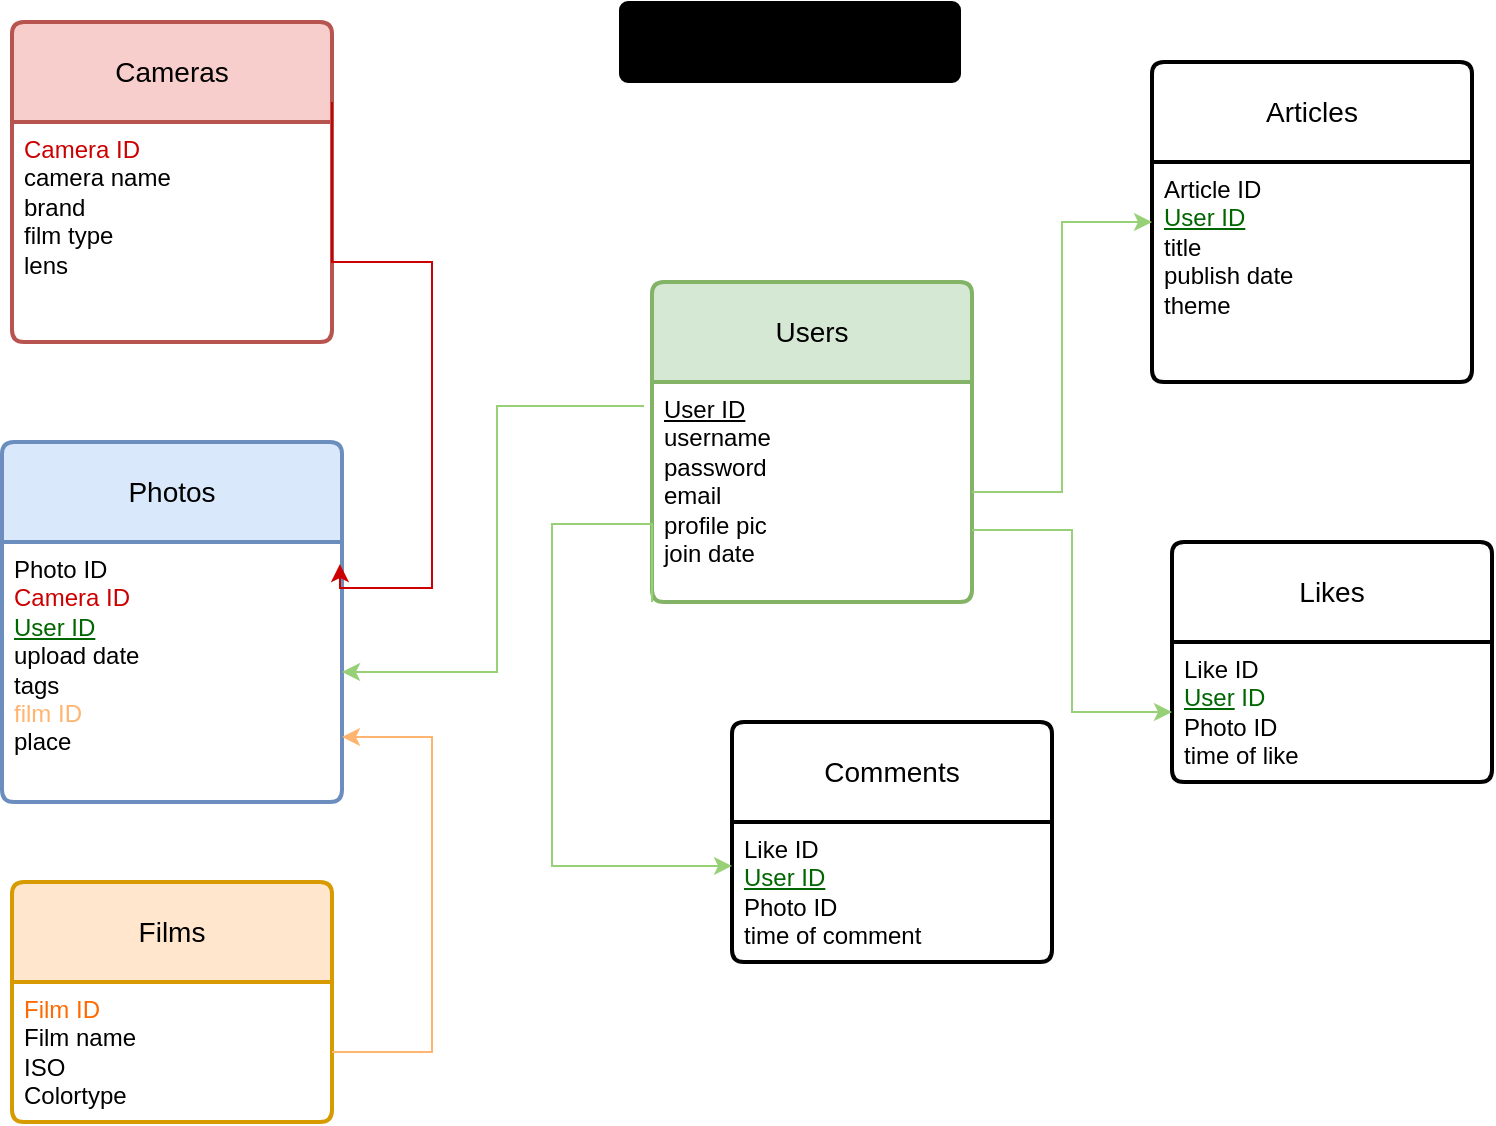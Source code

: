<mxfile version="26.0.13" pages="2">
  <diagram name="Страница — 1" id="znvyeuuVf6_Rv6n8cO5N">
    <mxGraphModel dx="972" dy="592" grid="1" gridSize="10" guides="1" tooltips="1" connect="1" arrows="1" fold="1" page="1" pageScale="1" pageWidth="827" pageHeight="1169" math="0" shadow="0">
      <root>
        <mxCell id="0" />
        <mxCell id="1" parent="0" />
        <mxCell id="Gheg792PcNf3L9mFb-PX-3" value="Cameras" style="swimlane;childLayout=stackLayout;horizontal=1;startSize=50;horizontalStack=0;rounded=1;fontSize=14;fontStyle=0;strokeWidth=2;resizeParent=0;resizeLast=1;shadow=0;dashed=0;align=center;arcSize=4;whiteSpace=wrap;html=1;fillColor=#f8cecc;strokeColor=#b85450;" vertex="1" parent="1">
          <mxGeometry x="30" y="70" width="160" height="160" as="geometry" />
        </mxCell>
        <mxCell id="pgKUtUWO4fRESYDd45WB-26" value="&lt;span style=&quot;color: rgb(204, 0, 0);&quot;&gt;Camera ID&lt;/span&gt;&lt;div&gt;camera name&lt;/div&gt;&lt;div&gt;brand&lt;/div&gt;&lt;div&gt;film type&lt;/div&gt;&lt;div&gt;lens&lt;/div&gt;" style="align=left;strokeColor=none;fillColor=none;spacingLeft=4;fontSize=12;verticalAlign=top;resizable=0;rotatable=0;part=1;html=1;" vertex="1" parent="Gheg792PcNf3L9mFb-PX-3">
          <mxGeometry y="50" width="160" height="110" as="geometry" />
        </mxCell>
        <mxCell id="Gheg792PcNf3L9mFb-PX-4" value="&lt;div&gt;&lt;br&gt;&lt;/div&gt;" style="align=left;strokeColor=none;fillColor=none;spacingLeft=4;fontSize=12;verticalAlign=top;resizable=0;rotatable=0;part=1;html=1;" vertex="1" parent="Gheg792PcNf3L9mFb-PX-3">
          <mxGeometry y="160" width="160" as="geometry" />
        </mxCell>
        <mxCell id="pgKUtUWO4fRESYDd45WB-2" value="Users" style="swimlane;childLayout=stackLayout;horizontal=1;startSize=50;horizontalStack=0;rounded=1;fontSize=14;fontStyle=0;strokeWidth=2;resizeParent=0;resizeLast=1;shadow=0;dashed=0;align=center;arcSize=4;whiteSpace=wrap;html=1;fillColor=#d5e8d4;strokeColor=#82b366;" vertex="1" parent="1">
          <mxGeometry x="350" y="200" width="160" height="160" as="geometry" />
        </mxCell>
        <mxCell id="pgKUtUWO4fRESYDd45WB-3" value="&lt;u&gt;User ID&lt;/u&gt;&lt;div&gt;username&lt;/div&gt;&lt;div&gt;password&lt;/div&gt;&lt;div&gt;email&lt;/div&gt;&lt;div&gt;profile pic&lt;/div&gt;&lt;div&gt;join date&lt;/div&gt;&lt;div&gt;&lt;br&gt;&lt;/div&gt;" style="align=left;strokeColor=none;fillColor=none;spacingLeft=4;fontSize=12;verticalAlign=top;resizable=0;rotatable=0;part=1;html=1;" vertex="1" parent="pgKUtUWO4fRESYDd45WB-2">
          <mxGeometry y="50" width="160" height="110" as="geometry" />
        </mxCell>
        <mxCell id="pgKUtUWO4fRESYDd45WB-7" value="Photos" style="swimlane;childLayout=stackLayout;horizontal=1;startSize=50;horizontalStack=0;rounded=1;fontSize=14;fontStyle=0;strokeWidth=2;resizeParent=0;resizeLast=1;shadow=0;dashed=0;align=center;arcSize=4;whiteSpace=wrap;html=1;fillColor=#dae8fc;strokeColor=#6c8ebf;" vertex="1" parent="1">
          <mxGeometry x="25" y="280" width="170" height="180" as="geometry" />
        </mxCell>
        <mxCell id="pgKUtUWO4fRESYDd45WB-8" value="Photo ID&lt;div&gt;&lt;span style=&quot;color: rgb(204, 0, 0);&quot;&gt;Camera ID&lt;/span&gt;&lt;/div&gt;&lt;div&gt;&lt;u style=&quot;color: rgb(0, 102, 0);&quot;&gt;User ID&lt;/u&gt;&lt;/div&gt;&lt;div&gt;upload date&lt;/div&gt;&lt;div&gt;tags&lt;/div&gt;&lt;div&gt;&lt;span style=&quot;color: rgb(255, 181, 112);&quot;&gt;film ID&lt;/span&gt;&lt;/div&gt;&lt;div&gt;place&lt;/div&gt;&lt;div&gt;&lt;br&gt;&lt;/div&gt;" style="align=left;strokeColor=none;fillColor=none;spacingLeft=4;fontSize=12;verticalAlign=top;resizable=0;rotatable=0;part=1;html=1;" vertex="1" parent="pgKUtUWO4fRESYDd45WB-7">
          <mxGeometry y="50" width="170" height="130" as="geometry" />
        </mxCell>
        <mxCell id="pgKUtUWO4fRESYDd45WB-15" value="Articles" style="swimlane;childLayout=stackLayout;horizontal=1;startSize=50;horizontalStack=0;rounded=1;fontSize=14;fontStyle=0;strokeWidth=2;resizeParent=0;resizeLast=1;shadow=0;dashed=0;align=center;arcSize=4;whiteSpace=wrap;html=1;" vertex="1" parent="1">
          <mxGeometry x="600" y="90" width="160" height="160" as="geometry" />
        </mxCell>
        <mxCell id="pgKUtUWO4fRESYDd45WB-16" value="Article ID&lt;div&gt;&lt;span style=&quot;background-color: light-dark(#ffffff, var(--ge-dark-color, #121212)); color: rgb(0, 102, 0);&quot;&gt;&lt;u&gt;User ID&lt;/u&gt;&lt;/span&gt;&lt;/div&gt;&lt;div&gt;title&amp;nbsp;&lt;/div&gt;&lt;div&gt;publish date&lt;/div&gt;&lt;div&gt;theme&lt;/div&gt;" style="align=left;strokeColor=none;fillColor=none;spacingLeft=4;fontSize=12;verticalAlign=top;resizable=0;rotatable=0;part=1;html=1;" vertex="1" parent="pgKUtUWO4fRESYDd45WB-15">
          <mxGeometry y="50" width="160" height="110" as="geometry" />
        </mxCell>
        <mxCell id="pgKUtUWO4fRESYDd45WB-17" value="Likes" style="swimlane;childLayout=stackLayout;horizontal=1;startSize=50;horizontalStack=0;rounded=1;fontSize=14;fontStyle=0;strokeWidth=2;resizeParent=0;resizeLast=1;shadow=0;dashed=0;align=center;arcSize=4;whiteSpace=wrap;html=1;" vertex="1" parent="1">
          <mxGeometry x="610" y="330" width="160" height="120" as="geometry" />
        </mxCell>
        <mxCell id="pgKUtUWO4fRESYDd45WB-18" value="Like ID&amp;nbsp;&lt;div&gt;&lt;span style=&quot;color: rgb(0, 102, 0);&quot;&gt;&lt;u&gt;User&lt;/u&gt; ID&lt;/span&gt;&lt;/div&gt;&lt;div&gt;Photo ID&lt;/div&gt;&lt;div&gt;time of like&lt;/div&gt;" style="align=left;strokeColor=none;fillColor=none;spacingLeft=4;fontSize=12;verticalAlign=top;resizable=0;rotatable=0;part=1;html=1;" vertex="1" parent="pgKUtUWO4fRESYDd45WB-17">
          <mxGeometry y="50" width="160" height="70" as="geometry" />
        </mxCell>
        <mxCell id="pgKUtUWO4fRESYDd45WB-19" value="Comments" style="swimlane;childLayout=stackLayout;horizontal=1;startSize=50;horizontalStack=0;rounded=1;fontSize=14;fontStyle=0;strokeWidth=2;resizeParent=0;resizeLast=1;shadow=0;dashed=0;align=center;arcSize=4;whiteSpace=wrap;html=1;" vertex="1" parent="1">
          <mxGeometry x="390" y="420" width="160" height="120" as="geometry" />
        </mxCell>
        <mxCell id="pgKUtUWO4fRESYDd45WB-20" value="Like ID&amp;nbsp;&lt;div&gt;&lt;span style=&quot;background-color: light-dark(#ffffff, var(--ge-dark-color, #121212)); color: rgb(0, 102, 0);&quot;&gt;&lt;u&gt;User ID&lt;/u&gt;&lt;/span&gt;&lt;/div&gt;&lt;div&gt;Photo ID&lt;/div&gt;&lt;div&gt;time of comment&lt;/div&gt;" style="align=left;strokeColor=none;fillColor=none;spacingLeft=4;fontSize=12;verticalAlign=top;resizable=0;rotatable=0;part=1;html=1;" vertex="1" parent="pgKUtUWO4fRESYDd45WB-19">
          <mxGeometry y="50" width="160" height="70" as="geometry" />
        </mxCell>
        <mxCell id="pgKUtUWO4fRESYDd45WB-21" style="edgeStyle=orthogonalEdgeStyle;rounded=0;orthogonalLoop=1;jettySize=auto;html=1;entryX=0;entryY=0.5;entryDx=0;entryDy=0;strokeColor=#97D077;" edge="1" parent="1" source="pgKUtUWO4fRESYDd45WB-3" target="pgKUtUWO4fRESYDd45WB-15">
          <mxGeometry relative="1" as="geometry" />
        </mxCell>
        <mxCell id="pgKUtUWO4fRESYDd45WB-22" style="edgeStyle=orthogonalEdgeStyle;rounded=0;orthogonalLoop=1;jettySize=auto;html=1;exitX=-0.025;exitY=0.109;exitDx=0;exitDy=0;exitPerimeter=0;entryX=1;entryY=0.5;entryDx=0;entryDy=0;strokeColor=light-dark(#97D077,#EDEDED);" edge="1" parent="1" source="pgKUtUWO4fRESYDd45WB-3" target="pgKUtUWO4fRESYDd45WB-8">
          <mxGeometry relative="1" as="geometry">
            <mxPoint x="230" y="580" as="targetPoint" />
          </mxGeometry>
        </mxCell>
        <mxCell id="pgKUtUWO4fRESYDd45WB-24" value="" style="edgeStyle=orthogonalEdgeStyle;rounded=0;orthogonalLoop=1;jettySize=auto;html=1;strokeColor=#97D077;entryX=0;entryY=0.171;entryDx=0;entryDy=0;entryPerimeter=0;" edge="1" parent="1">
          <mxGeometry relative="1" as="geometry">
            <mxPoint x="350" y="360" as="sourcePoint" />
            <mxPoint x="390" y="491.97" as="targetPoint" />
            <Array as="points">
              <mxPoint x="350" y="321" />
              <mxPoint x="300" y="321" />
              <mxPoint x="300" y="492" />
            </Array>
          </mxGeometry>
        </mxCell>
        <mxCell id="pgKUtUWO4fRESYDd45WB-25" value="" style="edgeStyle=orthogonalEdgeStyle;rounded=0;orthogonalLoop=1;jettySize=auto;html=1;exitX=1;exitY=0.673;exitDx=0;exitDy=0;exitPerimeter=0;entryX=0;entryY=0.5;entryDx=0;entryDy=0;strokeColor=#97D077;" edge="1" parent="1" source="pgKUtUWO4fRESYDd45WB-3" target="pgKUtUWO4fRESYDd45WB-18">
          <mxGeometry relative="1" as="geometry">
            <mxPoint x="500" y="450" as="targetPoint" />
          </mxGeometry>
        </mxCell>
        <mxCell id="pgKUtUWO4fRESYDd45WB-27" style="edgeStyle=orthogonalEdgeStyle;rounded=0;orthogonalLoop=1;jettySize=auto;html=1;exitX=1;exitY=0.25;exitDx=0;exitDy=0;entryX=0.994;entryY=0.085;entryDx=0;entryDy=0;entryPerimeter=0;strokeColor=#CC0000;" edge="1" parent="1" source="Gheg792PcNf3L9mFb-PX-3" target="pgKUtUWO4fRESYDd45WB-8">
          <mxGeometry relative="1" as="geometry">
            <mxPoint x="240" y="570" as="targetPoint" />
            <Array as="points">
              <mxPoint x="190" y="190" />
              <mxPoint x="240" y="190" />
              <mxPoint x="240" y="353" />
              <mxPoint x="194" y="353" />
            </Array>
          </mxGeometry>
        </mxCell>
        <mxCell id="pgKUtUWO4fRESYDd45WB-29" value="Lomography Database" style="rounded=1;arcSize=10;whiteSpace=wrap;html=1;align=center;gradientColor=light-dark(#FF99FF,#FFFFFF);" vertex="1" parent="1">
          <mxGeometry x="334" y="60" width="170" height="40" as="geometry" />
        </mxCell>
        <mxCell id="pgKUtUWO4fRESYDd45WB-30" value="Films" style="swimlane;childLayout=stackLayout;horizontal=1;startSize=50;horizontalStack=0;rounded=1;fontSize=14;fontStyle=0;strokeWidth=2;resizeParent=0;resizeLast=1;shadow=0;dashed=0;align=center;arcSize=4;whiteSpace=wrap;html=1;fillColor=#ffe6cc;strokeColor=#d79b00;" vertex="1" parent="1">
          <mxGeometry x="30" y="500" width="160" height="120" as="geometry" />
        </mxCell>
        <mxCell id="pgKUtUWO4fRESYDd45WB-31" value="&lt;span style=&quot;color: light-dark(rgb(255, 106, 0), rgb(237, 237, 237));&quot;&gt;Film ID&lt;/span&gt;&lt;div&gt;Film name&lt;/div&gt;&lt;div&gt;ISO&lt;/div&gt;&lt;div&gt;Colortype&lt;/div&gt;" style="align=left;strokeColor=none;fillColor=none;spacingLeft=4;fontSize=12;verticalAlign=top;resizable=0;rotatable=0;part=1;html=1;" vertex="1" parent="pgKUtUWO4fRESYDd45WB-30">
          <mxGeometry y="50" width="160" height="70" as="geometry" />
        </mxCell>
        <mxCell id="pgKUtUWO4fRESYDd45WB-36" style="edgeStyle=orthogonalEdgeStyle;rounded=0;orthogonalLoop=1;jettySize=auto;html=1;exitX=1;exitY=0.5;exitDx=0;exitDy=0;entryX=1;entryY=0.75;entryDx=0;entryDy=0;strokeColor=#FFB570;" edge="1" parent="1" source="pgKUtUWO4fRESYDd45WB-31" target="pgKUtUWO4fRESYDd45WB-8">
          <mxGeometry relative="1" as="geometry">
            <Array as="points">
              <mxPoint x="240" y="585" />
              <mxPoint x="240" y="428" />
            </Array>
          </mxGeometry>
        </mxCell>
      </root>
    </mxGraphModel>
  </diagram>
  <diagram id="qketsI1QG-eeR5-U-WZm" name="Страница — 2">
    <mxGraphModel grid="1" page="1" gridSize="10" guides="1" tooltips="1" connect="1" arrows="1" fold="1" pageScale="1" pageWidth="827" pageHeight="1169" math="0" shadow="0">
      <root>
        <mxCell id="0" />
        <mxCell id="1" parent="0" />
      </root>
    </mxGraphModel>
  </diagram>
</mxfile>
